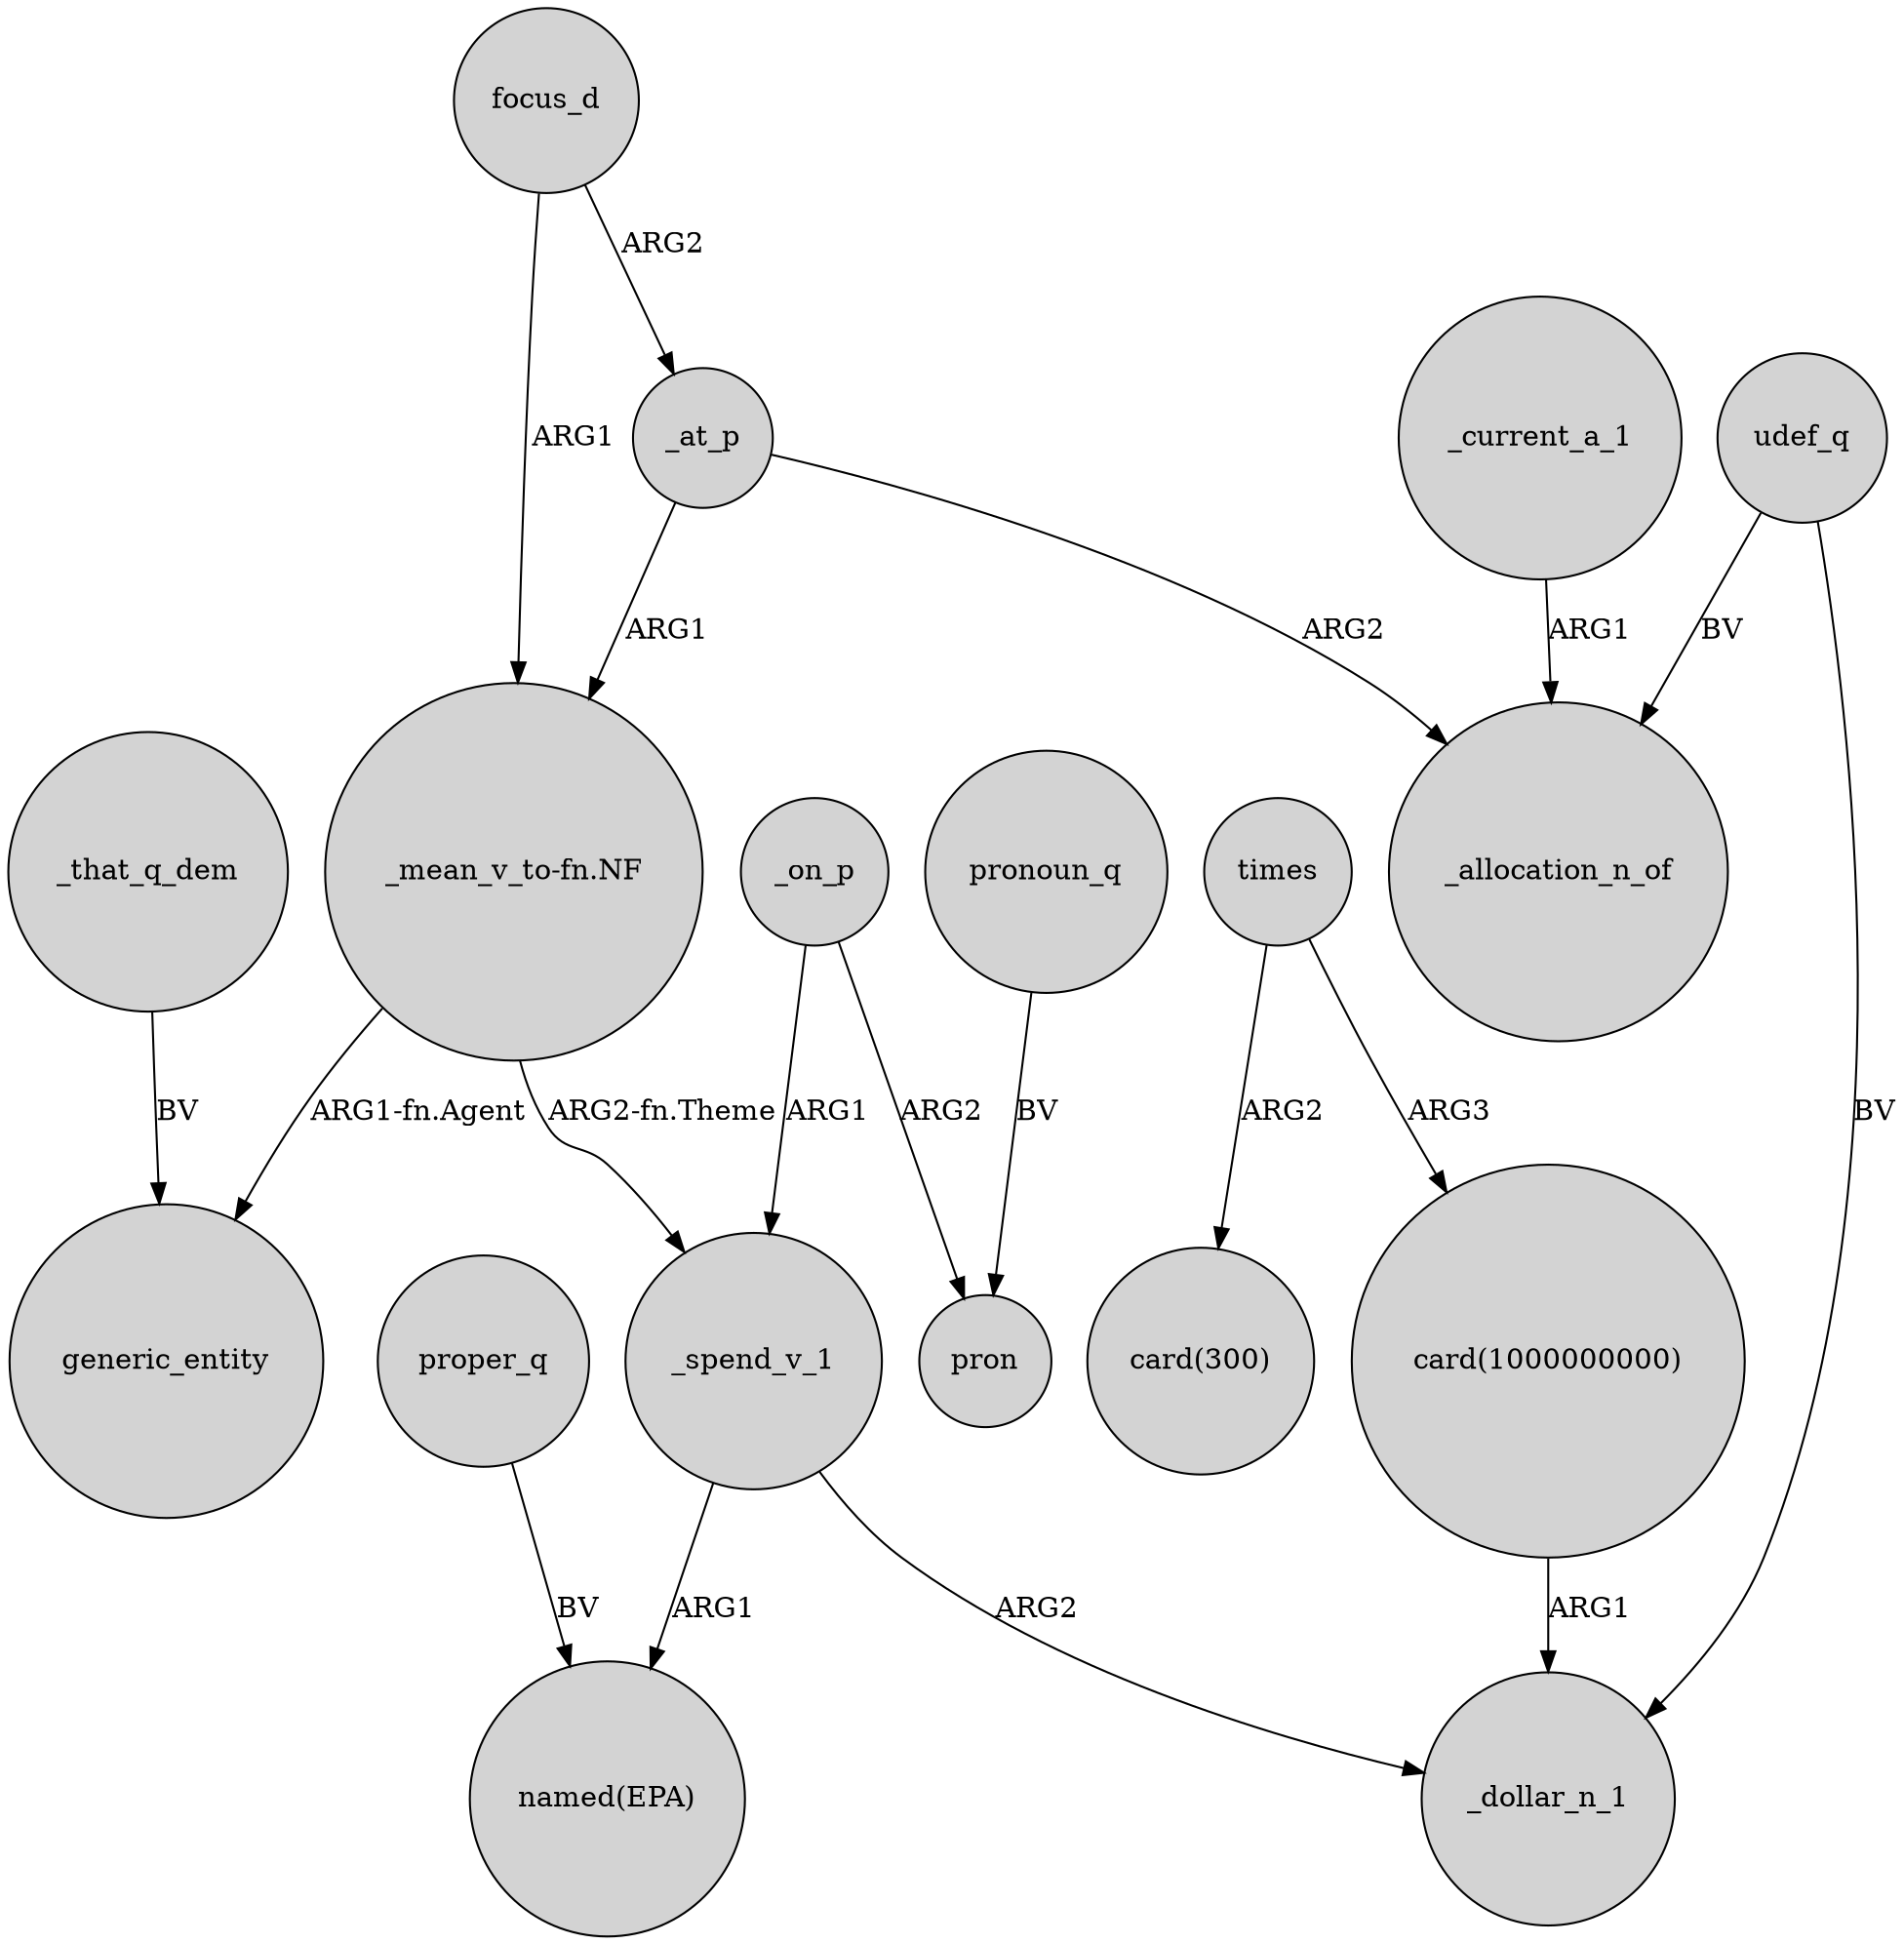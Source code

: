 digraph {
	node [shape=circle style=filled]
	"_mean_v_to-fn.NF" -> generic_entity [label="ARG1-fn.Agent"]
	_that_q_dem -> generic_entity [label=BV]
	focus_d -> _at_p [label=ARG2]
	times -> "card(300)" [label=ARG2]
	"_mean_v_to-fn.NF" -> _spend_v_1 [label="ARG2-fn.Theme"]
	_on_p -> pron [label=ARG2]
	_on_p -> _spend_v_1 [label=ARG1]
	_at_p -> _allocation_n_of [label=ARG2]
	_spend_v_1 -> _dollar_n_1 [label=ARG2]
	times -> "card(1000000000)" [label=ARG3]
	_current_a_1 -> _allocation_n_of [label=ARG1]
	pronoun_q -> pron [label=BV]
	focus_d -> "_mean_v_to-fn.NF" [label=ARG1]
	_at_p -> "_mean_v_to-fn.NF" [label=ARG1]
	proper_q -> "named(EPA)" [label=BV]
	_spend_v_1 -> "named(EPA)" [label=ARG1]
	udef_q -> _allocation_n_of [label=BV]
	"card(1000000000)" -> _dollar_n_1 [label=ARG1]
	udef_q -> _dollar_n_1 [label=BV]
}
